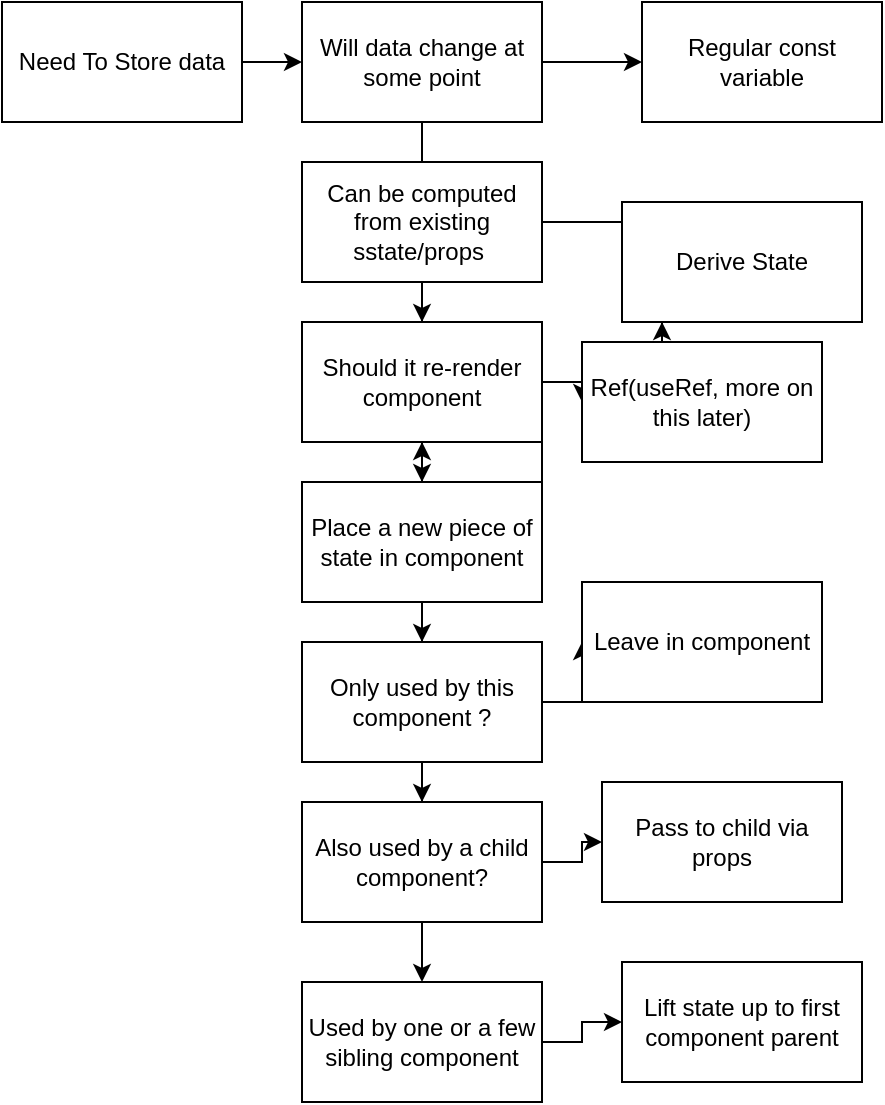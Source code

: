 <mxfile version="21.6.8" type="github">
  <diagram name="Page-1" id="0cJ4PFHxObpDqsLCqMC-">
    <mxGraphModel dx="1120" dy="446" grid="1" gridSize="10" guides="1" tooltips="1" connect="1" arrows="1" fold="1" page="1" pageScale="1" pageWidth="850" pageHeight="1100" math="0" shadow="0">
      <root>
        <mxCell id="0" />
        <mxCell id="1" parent="0" />
        <mxCell id="LYC_Tl_2ZGsvlWDeQb9W-3" value="" style="edgeStyle=orthogonalEdgeStyle;rounded=0;orthogonalLoop=1;jettySize=auto;html=1;" parent="1" source="LYC_Tl_2ZGsvlWDeQb9W-1" target="LYC_Tl_2ZGsvlWDeQb9W-2" edge="1">
          <mxGeometry relative="1" as="geometry" />
        </mxCell>
        <mxCell id="LYC_Tl_2ZGsvlWDeQb9W-1" value="Need To Store data" style="rounded=0;whiteSpace=wrap;html=1;" parent="1" vertex="1">
          <mxGeometry x="80" y="240" width="120" height="60" as="geometry" />
        </mxCell>
        <mxCell id="LYC_Tl_2ZGsvlWDeQb9W-5" value="" style="edgeStyle=orthogonalEdgeStyle;rounded=0;orthogonalLoop=1;jettySize=auto;html=1;" parent="1" source="LYC_Tl_2ZGsvlWDeQb9W-2" target="LYC_Tl_2ZGsvlWDeQb9W-4" edge="1">
          <mxGeometry relative="1" as="geometry" />
        </mxCell>
        <mxCell id="LYC_Tl_2ZGsvlWDeQb9W-7" value="" style="edgeStyle=orthogonalEdgeStyle;rounded=0;orthogonalLoop=1;jettySize=auto;html=1;" parent="1" source="LYC_Tl_2ZGsvlWDeQb9W-2" edge="1">
          <mxGeometry relative="1" as="geometry">
            <mxPoint x="290" y="330" as="targetPoint" />
          </mxGeometry>
        </mxCell>
        <mxCell id="LYC_Tl_2ZGsvlWDeQb9W-2" value="Will data change at some point" style="whiteSpace=wrap;html=1;rounded=0;" parent="1" vertex="1">
          <mxGeometry x="230" y="240" width="120" height="60" as="geometry" />
        </mxCell>
        <mxCell id="LYC_Tl_2ZGsvlWDeQb9W-4" value="Regular const variable" style="whiteSpace=wrap;html=1;rounded=0;" parent="1" vertex="1">
          <mxGeometry x="400" y="240" width="120" height="60" as="geometry" />
        </mxCell>
        <mxCell id="LYC_Tl_2ZGsvlWDeQb9W-9" value="" style="edgeStyle=orthogonalEdgeStyle;rounded=0;orthogonalLoop=1;jettySize=auto;html=1;" parent="1" source="LYC_Tl_2ZGsvlWDeQb9W-6" target="LYC_Tl_2ZGsvlWDeQb9W-8" edge="1">
          <mxGeometry relative="1" as="geometry" />
        </mxCell>
        <mxCell id="LYC_Tl_2ZGsvlWDeQb9W-13" value="" style="edgeStyle=orthogonalEdgeStyle;rounded=0;orthogonalLoop=1;jettySize=auto;html=1;" parent="1" source="LYC_Tl_2ZGsvlWDeQb9W-6" target="LYC_Tl_2ZGsvlWDeQb9W-12" edge="1">
          <mxGeometry relative="1" as="geometry">
            <Array as="points">
              <mxPoint x="410" y="410" />
              <mxPoint x="410" y="410" />
            </Array>
          </mxGeometry>
        </mxCell>
        <mxCell id="LYC_Tl_2ZGsvlWDeQb9W-6" value="Can be computed from existing sstate/props&amp;nbsp;" style="whiteSpace=wrap;html=1;rounded=0;" parent="1" vertex="1">
          <mxGeometry x="230" y="320" width="120" height="60" as="geometry" />
        </mxCell>
        <mxCell id="LYC_Tl_2ZGsvlWDeQb9W-11" value="" style="edgeStyle=orthogonalEdgeStyle;rounded=0;orthogonalLoop=1;jettySize=auto;html=1;" parent="1" source="LYC_Tl_2ZGsvlWDeQb9W-8" target="LYC_Tl_2ZGsvlWDeQb9W-10" edge="1">
          <mxGeometry relative="1" as="geometry" />
        </mxCell>
        <mxCell id="LYC_Tl_2ZGsvlWDeQb9W-15" value="" style="edgeStyle=orthogonalEdgeStyle;rounded=0;orthogonalLoop=1;jettySize=auto;html=1;" parent="1" source="LYC_Tl_2ZGsvlWDeQb9W-8" target="LYC_Tl_2ZGsvlWDeQb9W-14" edge="1">
          <mxGeometry relative="1" as="geometry" />
        </mxCell>
        <mxCell id="LYC_Tl_2ZGsvlWDeQb9W-8" value="Should it re-render component" style="whiteSpace=wrap;html=1;rounded=0;" parent="1" vertex="1">
          <mxGeometry x="230" y="400" width="120" height="60" as="geometry" />
        </mxCell>
        <mxCell id="LYC_Tl_2ZGsvlWDeQb9W-17" value="" style="edgeStyle=orthogonalEdgeStyle;rounded=0;orthogonalLoop=1;jettySize=auto;html=1;" parent="1" source="LYC_Tl_2ZGsvlWDeQb9W-10" target="LYC_Tl_2ZGsvlWDeQb9W-16" edge="1">
          <mxGeometry relative="1" as="geometry" />
        </mxCell>
        <mxCell id="LYC_Tl_2ZGsvlWDeQb9W-10" value="Place a new piece of state in component" style="whiteSpace=wrap;html=1;rounded=0;" parent="1" vertex="1">
          <mxGeometry x="230" y="480" width="120" height="60" as="geometry" />
        </mxCell>
        <mxCell id="LYC_Tl_2ZGsvlWDeQb9W-12" value="Derive State" style="whiteSpace=wrap;html=1;rounded=0;" parent="1" vertex="1">
          <mxGeometry x="390" y="340" width="120" height="60" as="geometry" />
        </mxCell>
        <mxCell id="LYC_Tl_2ZGsvlWDeQb9W-14" value="Ref(useRef, more on this later)" style="whiteSpace=wrap;html=1;rounded=0;" parent="1" vertex="1">
          <mxGeometry x="370" y="410" width="120" height="60" as="geometry" />
        </mxCell>
        <mxCell id="LYC_Tl_2ZGsvlWDeQb9W-19" value="" style="edgeStyle=orthogonalEdgeStyle;rounded=0;orthogonalLoop=1;jettySize=auto;html=1;" parent="1" source="LYC_Tl_2ZGsvlWDeQb9W-16" target="LYC_Tl_2ZGsvlWDeQb9W-18" edge="1">
          <mxGeometry relative="1" as="geometry" />
        </mxCell>
        <mxCell id="LYC_Tl_2ZGsvlWDeQb9W-29" value="" style="edgeStyle=orthogonalEdgeStyle;rounded=0;orthogonalLoop=1;jettySize=auto;html=1;" parent="1" source="LYC_Tl_2ZGsvlWDeQb9W-16" target="LYC_Tl_2ZGsvlWDeQb9W-28" edge="1">
          <mxGeometry relative="1" as="geometry" />
        </mxCell>
        <mxCell id="LYC_Tl_2ZGsvlWDeQb9W-16" value="Only used by this component ?" style="whiteSpace=wrap;html=1;rounded=0;" parent="1" vertex="1">
          <mxGeometry x="230" y="560" width="120" height="60" as="geometry" />
        </mxCell>
        <mxCell id="LYC_Tl_2ZGsvlWDeQb9W-21" value="" style="edgeStyle=orthogonalEdgeStyle;rounded=0;orthogonalLoop=1;jettySize=auto;html=1;" parent="1" source="LYC_Tl_2ZGsvlWDeQb9W-18" target="LYC_Tl_2ZGsvlWDeQb9W-20" edge="1">
          <mxGeometry relative="1" as="geometry" />
        </mxCell>
        <mxCell id="LYC_Tl_2ZGsvlWDeQb9W-27" value="" style="edgeStyle=orthogonalEdgeStyle;rounded=0;orthogonalLoop=1;jettySize=auto;html=1;" parent="1" source="LYC_Tl_2ZGsvlWDeQb9W-18" target="LYC_Tl_2ZGsvlWDeQb9W-26" edge="1">
          <mxGeometry relative="1" as="geometry" />
        </mxCell>
        <mxCell id="LYC_Tl_2ZGsvlWDeQb9W-18" value="Also used by a child component?" style="whiteSpace=wrap;html=1;rounded=0;" parent="1" vertex="1">
          <mxGeometry x="230" y="640" width="120" height="60" as="geometry" />
        </mxCell>
        <mxCell id="LYC_Tl_2ZGsvlWDeQb9W-25" value="" style="edgeStyle=orthogonalEdgeStyle;rounded=0;orthogonalLoop=1;jettySize=auto;html=1;" parent="1" source="LYC_Tl_2ZGsvlWDeQb9W-20" target="LYC_Tl_2ZGsvlWDeQb9W-24" edge="1">
          <mxGeometry relative="1" as="geometry" />
        </mxCell>
        <mxCell id="LYC_Tl_2ZGsvlWDeQb9W-20" value="Used by one or a few sibling component" style="whiteSpace=wrap;html=1;rounded=0;" parent="1" vertex="1">
          <mxGeometry x="230" y="730" width="120" height="60" as="geometry" />
        </mxCell>
        <mxCell id="LYC_Tl_2ZGsvlWDeQb9W-24" value="Lift state up to first component parent" style="whiteSpace=wrap;html=1;rounded=0;" parent="1" vertex="1">
          <mxGeometry x="390" y="720" width="120" height="60" as="geometry" />
        </mxCell>
        <mxCell id="LYC_Tl_2ZGsvlWDeQb9W-26" value="Pass to child via props" style="whiteSpace=wrap;html=1;rounded=0;" parent="1" vertex="1">
          <mxGeometry x="380" y="630" width="120" height="60" as="geometry" />
        </mxCell>
        <mxCell id="LYC_Tl_2ZGsvlWDeQb9W-28" value="Leave in component" style="whiteSpace=wrap;html=1;rounded=0;" parent="1" vertex="1">
          <mxGeometry x="370" y="530" width="120" height="60" as="geometry" />
        </mxCell>
        <mxCell id="LYC_Tl_2ZGsvlWDeQb9W-30" style="edgeStyle=orthogonalEdgeStyle;rounded=0;orthogonalLoop=1;jettySize=auto;html=1;exitX=1;exitY=1;exitDx=0;exitDy=0;" parent="1" source="LYC_Tl_2ZGsvlWDeQb9W-8" target="LYC_Tl_2ZGsvlWDeQb9W-8" edge="1">
          <mxGeometry relative="1" as="geometry" />
        </mxCell>
      </root>
    </mxGraphModel>
  </diagram>
</mxfile>
